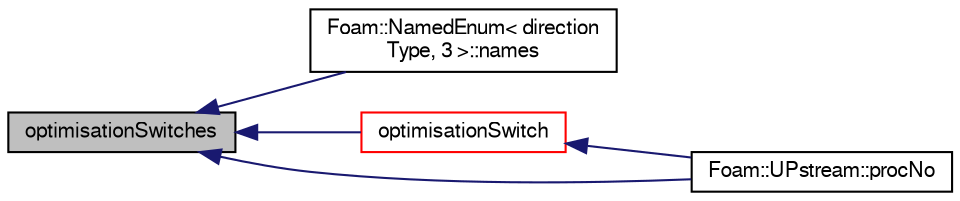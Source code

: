digraph "optimisationSwitches"
{
  bgcolor="transparent";
  edge [fontname="FreeSans",fontsize="10",labelfontname="FreeSans",labelfontsize="10"];
  node [fontname="FreeSans",fontsize="10",shape=record];
  rankdir="LR";
  Node2314 [label="optimisationSwitches",height=0.2,width=0.4,color="black", fillcolor="grey75", style="filled", fontcolor="black"];
  Node2314 -> Node2315 [dir="back",color="midnightblue",fontsize="10",style="solid",fontname="FreeSans"];
  Node2315 [label="Foam::NamedEnum\< direction\lType, 3 \>::names",height=0.2,width=0.4,color="black",URL="$a25998.html#a7350da3a0edd92cd11e6c479c9967dc8"];
  Node2314 -> Node2316 [dir="back",color="midnightblue",fontsize="10",style="solid",fontname="FreeSans"];
  Node2316 [label="optimisationSwitch",height=0.2,width=0.4,color="red",URL="$a21163.html#a941b7b97be4a01c2b9ea971db69f36cf",tooltip="Lookup optimisation switch or add default value. "];
  Node2316 -> Node2317 [dir="back",color="midnightblue",fontsize="10",style="solid",fontname="FreeSans"];
  Node2317 [label="Foam::UPstream::procNo",height=0.2,width=0.4,color="black",URL="$a26270.html#a72945ee17b0501f700a4931b599cde3e",tooltip="Return processor number in communicator (given processor number. "];
  Node2314 -> Node2317 [dir="back",color="midnightblue",fontsize="10",style="solid",fontname="FreeSans"];
}
